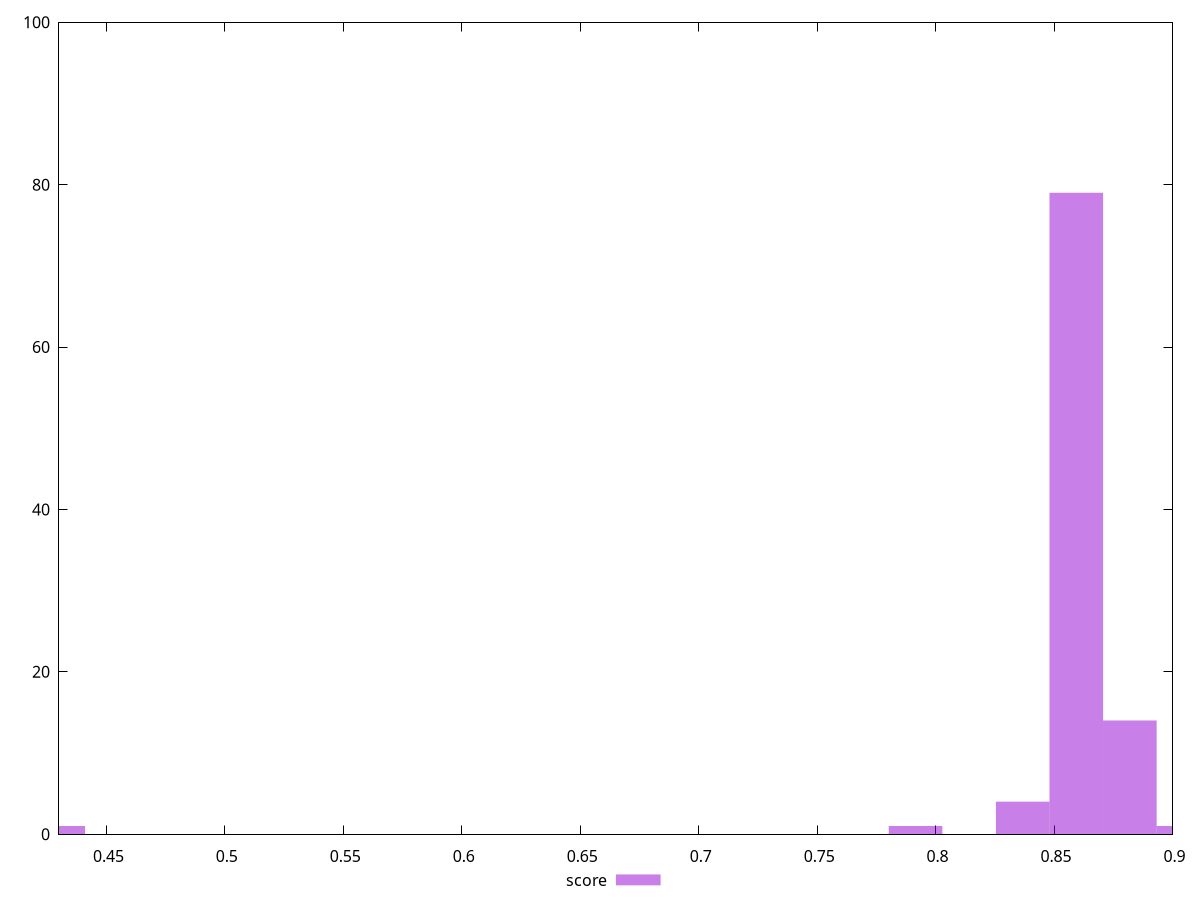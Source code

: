 reset

$score <<EOF
0.4296926489987853 1
0.8593852979975706 79
0.8367698954186872 4
0.7915390902609203 1
0.8820007005764541 14
0.9046161031553375 1
EOF

set key outside below
set boxwidth 0.022615402578883437
set xrange [0.43:0.9]
set yrange [0:100]
set trange [0:100]
set style fill transparent solid 0.5 noborder
set terminal svg size 640, 490 enhanced background rgb 'white'
set output "report_00025_2021-02-22T21:38:55.199Z/first-contentful-paint/samples/pages+cached/score/histogram.svg"

plot $score title "score" with boxes

reset
